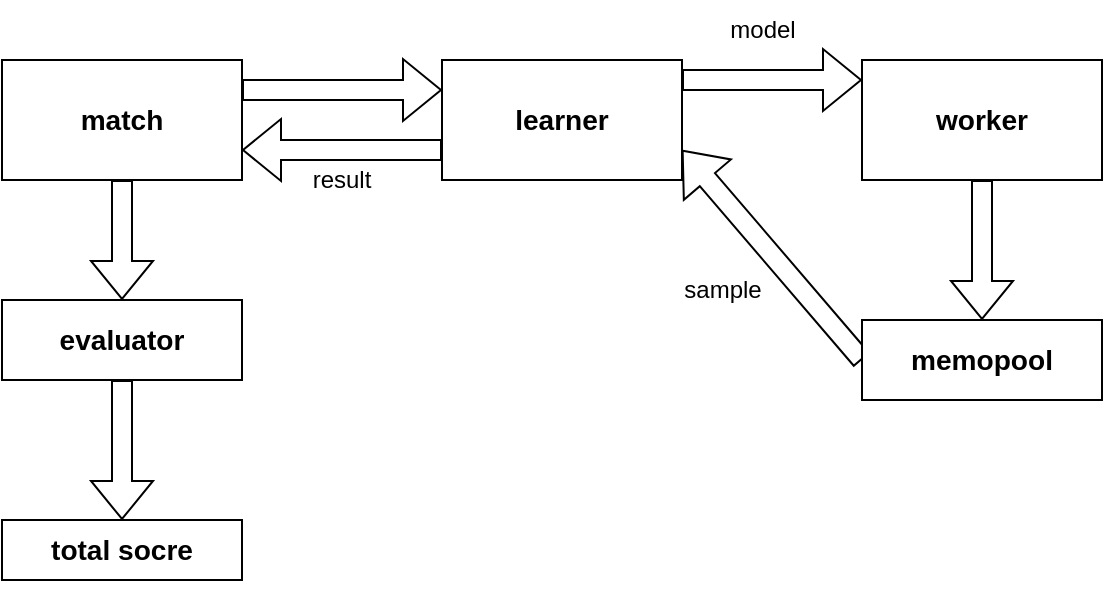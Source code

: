 <mxfile version="21.1.8" type="github">
  <diagram name="第 1 页" id="7CBiLyUeZ7vBkTxFRdsb">
    <mxGraphModel dx="794" dy="508" grid="1" gridSize="10" guides="1" tooltips="1" connect="1" arrows="1" fold="1" page="1" pageScale="1" pageWidth="827" pageHeight="1169" math="0" shadow="0">
      <root>
        <mxCell id="0" />
        <mxCell id="1" parent="0" />
        <mxCell id="8PQLRigdPObaLQE1DBp5-1" value="&lt;h3 style=&quot;line-height: 120%;&quot;&gt;match&lt;/h3&gt;" style="rounded=0;whiteSpace=wrap;html=1;" vertex="1" parent="1">
          <mxGeometry x="220" y="100" width="120" height="60" as="geometry" />
        </mxCell>
        <mxCell id="8PQLRigdPObaLQE1DBp5-5" value="&lt;h3&gt;learner&lt;/h3&gt;" style="rounded=0;whiteSpace=wrap;html=1;align=center;" vertex="1" parent="1">
          <mxGeometry x="440" y="100" width="120" height="60" as="geometry" />
        </mxCell>
        <mxCell id="8PQLRigdPObaLQE1DBp5-6" value="" style="shape=flexArrow;endArrow=classic;html=1;rounded=0;exitX=1;exitY=0.25;exitDx=0;exitDy=0;entryX=0;entryY=0.25;entryDx=0;entryDy=0;" edge="1" parent="1" source="8PQLRigdPObaLQE1DBp5-1" target="8PQLRigdPObaLQE1DBp5-5">
          <mxGeometry width="50" height="50" relative="1" as="geometry">
            <mxPoint x="380" y="230" as="sourcePoint" />
            <mxPoint x="430" y="180" as="targetPoint" />
            <Array as="points" />
          </mxGeometry>
        </mxCell>
        <mxCell id="8PQLRigdPObaLQE1DBp5-7" value="" style="shape=flexArrow;endArrow=classic;html=1;rounded=0;entryX=1;entryY=0.75;entryDx=0;entryDy=0;exitX=0;exitY=0.75;exitDx=0;exitDy=0;" edge="1" parent="1" source="8PQLRigdPObaLQE1DBp5-5" target="8PQLRigdPObaLQE1DBp5-1">
          <mxGeometry width="50" height="50" relative="1" as="geometry">
            <mxPoint x="380" y="230" as="sourcePoint" />
            <mxPoint x="430" y="180" as="targetPoint" />
          </mxGeometry>
        </mxCell>
        <mxCell id="8PQLRigdPObaLQE1DBp5-8" value="result" style="whiteSpace=wrap;html=1;" vertex="1" parent="1">
          <mxGeometry x="330" y="160" width="120" as="geometry" />
        </mxCell>
        <mxCell id="8PQLRigdPObaLQE1DBp5-11" value="" style="shape=flexArrow;endArrow=classic;html=1;rounded=0;" edge="1" parent="1">
          <mxGeometry width="50" height="50" relative="1" as="geometry">
            <mxPoint x="560" y="110" as="sourcePoint" />
            <mxPoint x="650" y="110" as="targetPoint" />
          </mxGeometry>
        </mxCell>
        <mxCell id="8PQLRigdPObaLQE1DBp5-12" value="&lt;h3&gt;worker&lt;/h3&gt;" style="rounded=0;whiteSpace=wrap;html=1;" vertex="1" parent="1">
          <mxGeometry x="650" y="100" width="120" height="60" as="geometry" />
        </mxCell>
        <mxCell id="8PQLRigdPObaLQE1DBp5-13" value="" style="shape=flexArrow;endArrow=classic;html=1;rounded=0;entryX=1;entryY=0.75;entryDx=0;entryDy=0;exitX=0;exitY=0.5;exitDx=0;exitDy=0;" edge="1" parent="1" source="8PQLRigdPObaLQE1DBp5-20" target="8PQLRigdPObaLQE1DBp5-5">
          <mxGeometry width="50" height="50" relative="1" as="geometry">
            <mxPoint x="640" y="180" as="sourcePoint" />
            <mxPoint x="630" y="130" as="targetPoint" />
          </mxGeometry>
        </mxCell>
        <mxCell id="8PQLRigdPObaLQE1DBp5-14" value="model" style="text;html=1;align=center;verticalAlign=middle;resizable=0;points=[];autosize=1;strokeColor=none;fillColor=none;" vertex="1" parent="1">
          <mxGeometry x="570" y="70" width="60" height="30" as="geometry" />
        </mxCell>
        <mxCell id="8PQLRigdPObaLQE1DBp5-15" value="sample" style="text;html=1;align=center;verticalAlign=middle;resizable=0;points=[];autosize=1;strokeColor=none;fillColor=none;rotation=0;" vertex="1" parent="1">
          <mxGeometry x="550" y="200" width="60" height="30" as="geometry" />
        </mxCell>
        <mxCell id="8PQLRigdPObaLQE1DBp5-20" value="&lt;h3&gt;memopool&lt;/h3&gt;" style="rounded=0;whiteSpace=wrap;html=1;" vertex="1" parent="1">
          <mxGeometry x="650" y="230" width="120" height="40" as="geometry" />
        </mxCell>
        <mxCell id="8PQLRigdPObaLQE1DBp5-23" value="" style="shape=flexArrow;endArrow=classic;html=1;rounded=0;exitX=0.5;exitY=1;exitDx=0;exitDy=0;entryX=0.5;entryY=0;entryDx=0;entryDy=0;" edge="1" parent="1" source="8PQLRigdPObaLQE1DBp5-12" target="8PQLRigdPObaLQE1DBp5-20">
          <mxGeometry width="50" height="50" relative="1" as="geometry">
            <mxPoint x="680" y="210" as="sourcePoint" />
            <mxPoint x="710" y="200" as="targetPoint" />
          </mxGeometry>
        </mxCell>
        <mxCell id="8PQLRigdPObaLQE1DBp5-27" value="" style="shape=flexArrow;endArrow=classic;html=1;rounded=0;exitX=0.5;exitY=1;exitDx=0;exitDy=0;" edge="1" parent="1" source="8PQLRigdPObaLQE1DBp5-1">
          <mxGeometry width="50" height="50" relative="1" as="geometry">
            <mxPoint x="280" y="170" as="sourcePoint" />
            <mxPoint x="280" y="220" as="targetPoint" />
          </mxGeometry>
        </mxCell>
        <mxCell id="8PQLRigdPObaLQE1DBp5-29" value="&lt;h3&gt;evaluator&lt;/h3&gt;" style="rounded=0;whiteSpace=wrap;html=1;" vertex="1" parent="1">
          <mxGeometry x="220" y="220" width="120" height="40" as="geometry" />
        </mxCell>
        <mxCell id="8PQLRigdPObaLQE1DBp5-30" value="" style="shape=flexArrow;endArrow=classic;html=1;rounded=0;exitX=0.5;exitY=1;exitDx=0;exitDy=0;" edge="1" parent="1" source="8PQLRigdPObaLQE1DBp5-29">
          <mxGeometry width="50" height="50" relative="1" as="geometry">
            <mxPoint x="270" y="270" as="sourcePoint" />
            <mxPoint x="280" y="330" as="targetPoint" />
          </mxGeometry>
        </mxCell>
        <mxCell id="8PQLRigdPObaLQE1DBp5-31" value="&lt;h3&gt;total socre&lt;/h3&gt;" style="rounded=0;whiteSpace=wrap;html=1;" vertex="1" parent="1">
          <mxGeometry x="220" y="330" width="120" height="30" as="geometry" />
        </mxCell>
      </root>
    </mxGraphModel>
  </diagram>
</mxfile>
